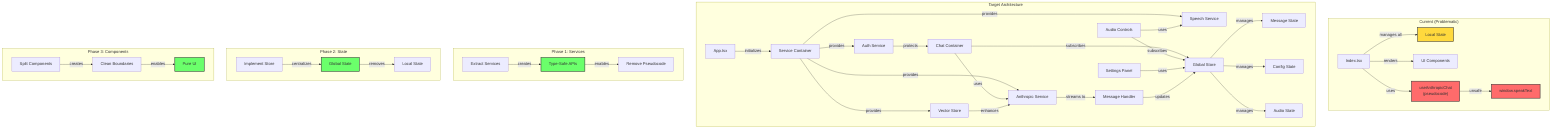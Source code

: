 graph TD
    %% Current Architecture
    subgraph "Current (Problematic)"
        A1[Index.tsx] -->|manages all| B1["Local State"]
        A1 -->|renders| C1["UI Components"]
        A1 -->|uses| D1["useAnthropicChat<br/>(pseudocode)"]
        D1 -->|unsafe| E1["window.speakText"]
    end

    %% Proposed Clean Architecture
    subgraph "Target Architecture"
        %% Core Services
        A2[App.tsx] -->|initializes| B2["Service Container"]
        B2 -->|provides| C2["Anthropic Service"]
        B2 -->|provides| D2["Speech Service"]
        B2 -->|provides| E2["Vector Store"]
        B2 -->|provides| F2["Auth Service"]

        %% State Management
        G2["Global Store"] -->|manages| H2["Message State"]
        G2 -->|manages| I2["Config State"]
        G2 -->|manages| J2["Audio State"]

        %% UI Layer
        K2["Chat Container"] -->|uses| C2
        K2 -->|subscribes| G2
        L2["Audio Controls"] -->|uses| D2
        L2 -->|subscribes| G2
        M2["Settings Panel"] -->|uses| G2

        %% Data Flow
        C2 -->|streams to| N2["Message Handler"]
        N2 -->|updates| G2
        E2 -->|enhances| C2
        F2 -->|protects| K2
    end

    %% Migration Path
    subgraph "Phase 1: Services"
        P1["Extract Services"] -->|creates| Q1["Type-Safe APIs"]
        Q1 -->|enables| R1["Remove Pseudocode"]
    end

    subgraph "Phase 2: State"
        S1["Implement Store"] -->|centralizes| T1["Global State"]
        T1 -->|removes| U1["Local State"]
    end

    subgraph "Phase 3: Components"
        V1["Split Components"] -->|creates| W1["Clean Boundaries"]
        W1 -->|enables| X1["Pure UI"]
    end

    %% Style Overrides
    classDef critical fill:#ff6b6b,stroke:#333,stroke-width:2px
    classDef warning fill:#ffd93d,stroke:#333,stroke-width:2px
    classDef success fill:#6bff6b,stroke:#333,stroke-width:2px

    class D1,E1 critical
    class B1 warning
    class Q1,T1,X1 success